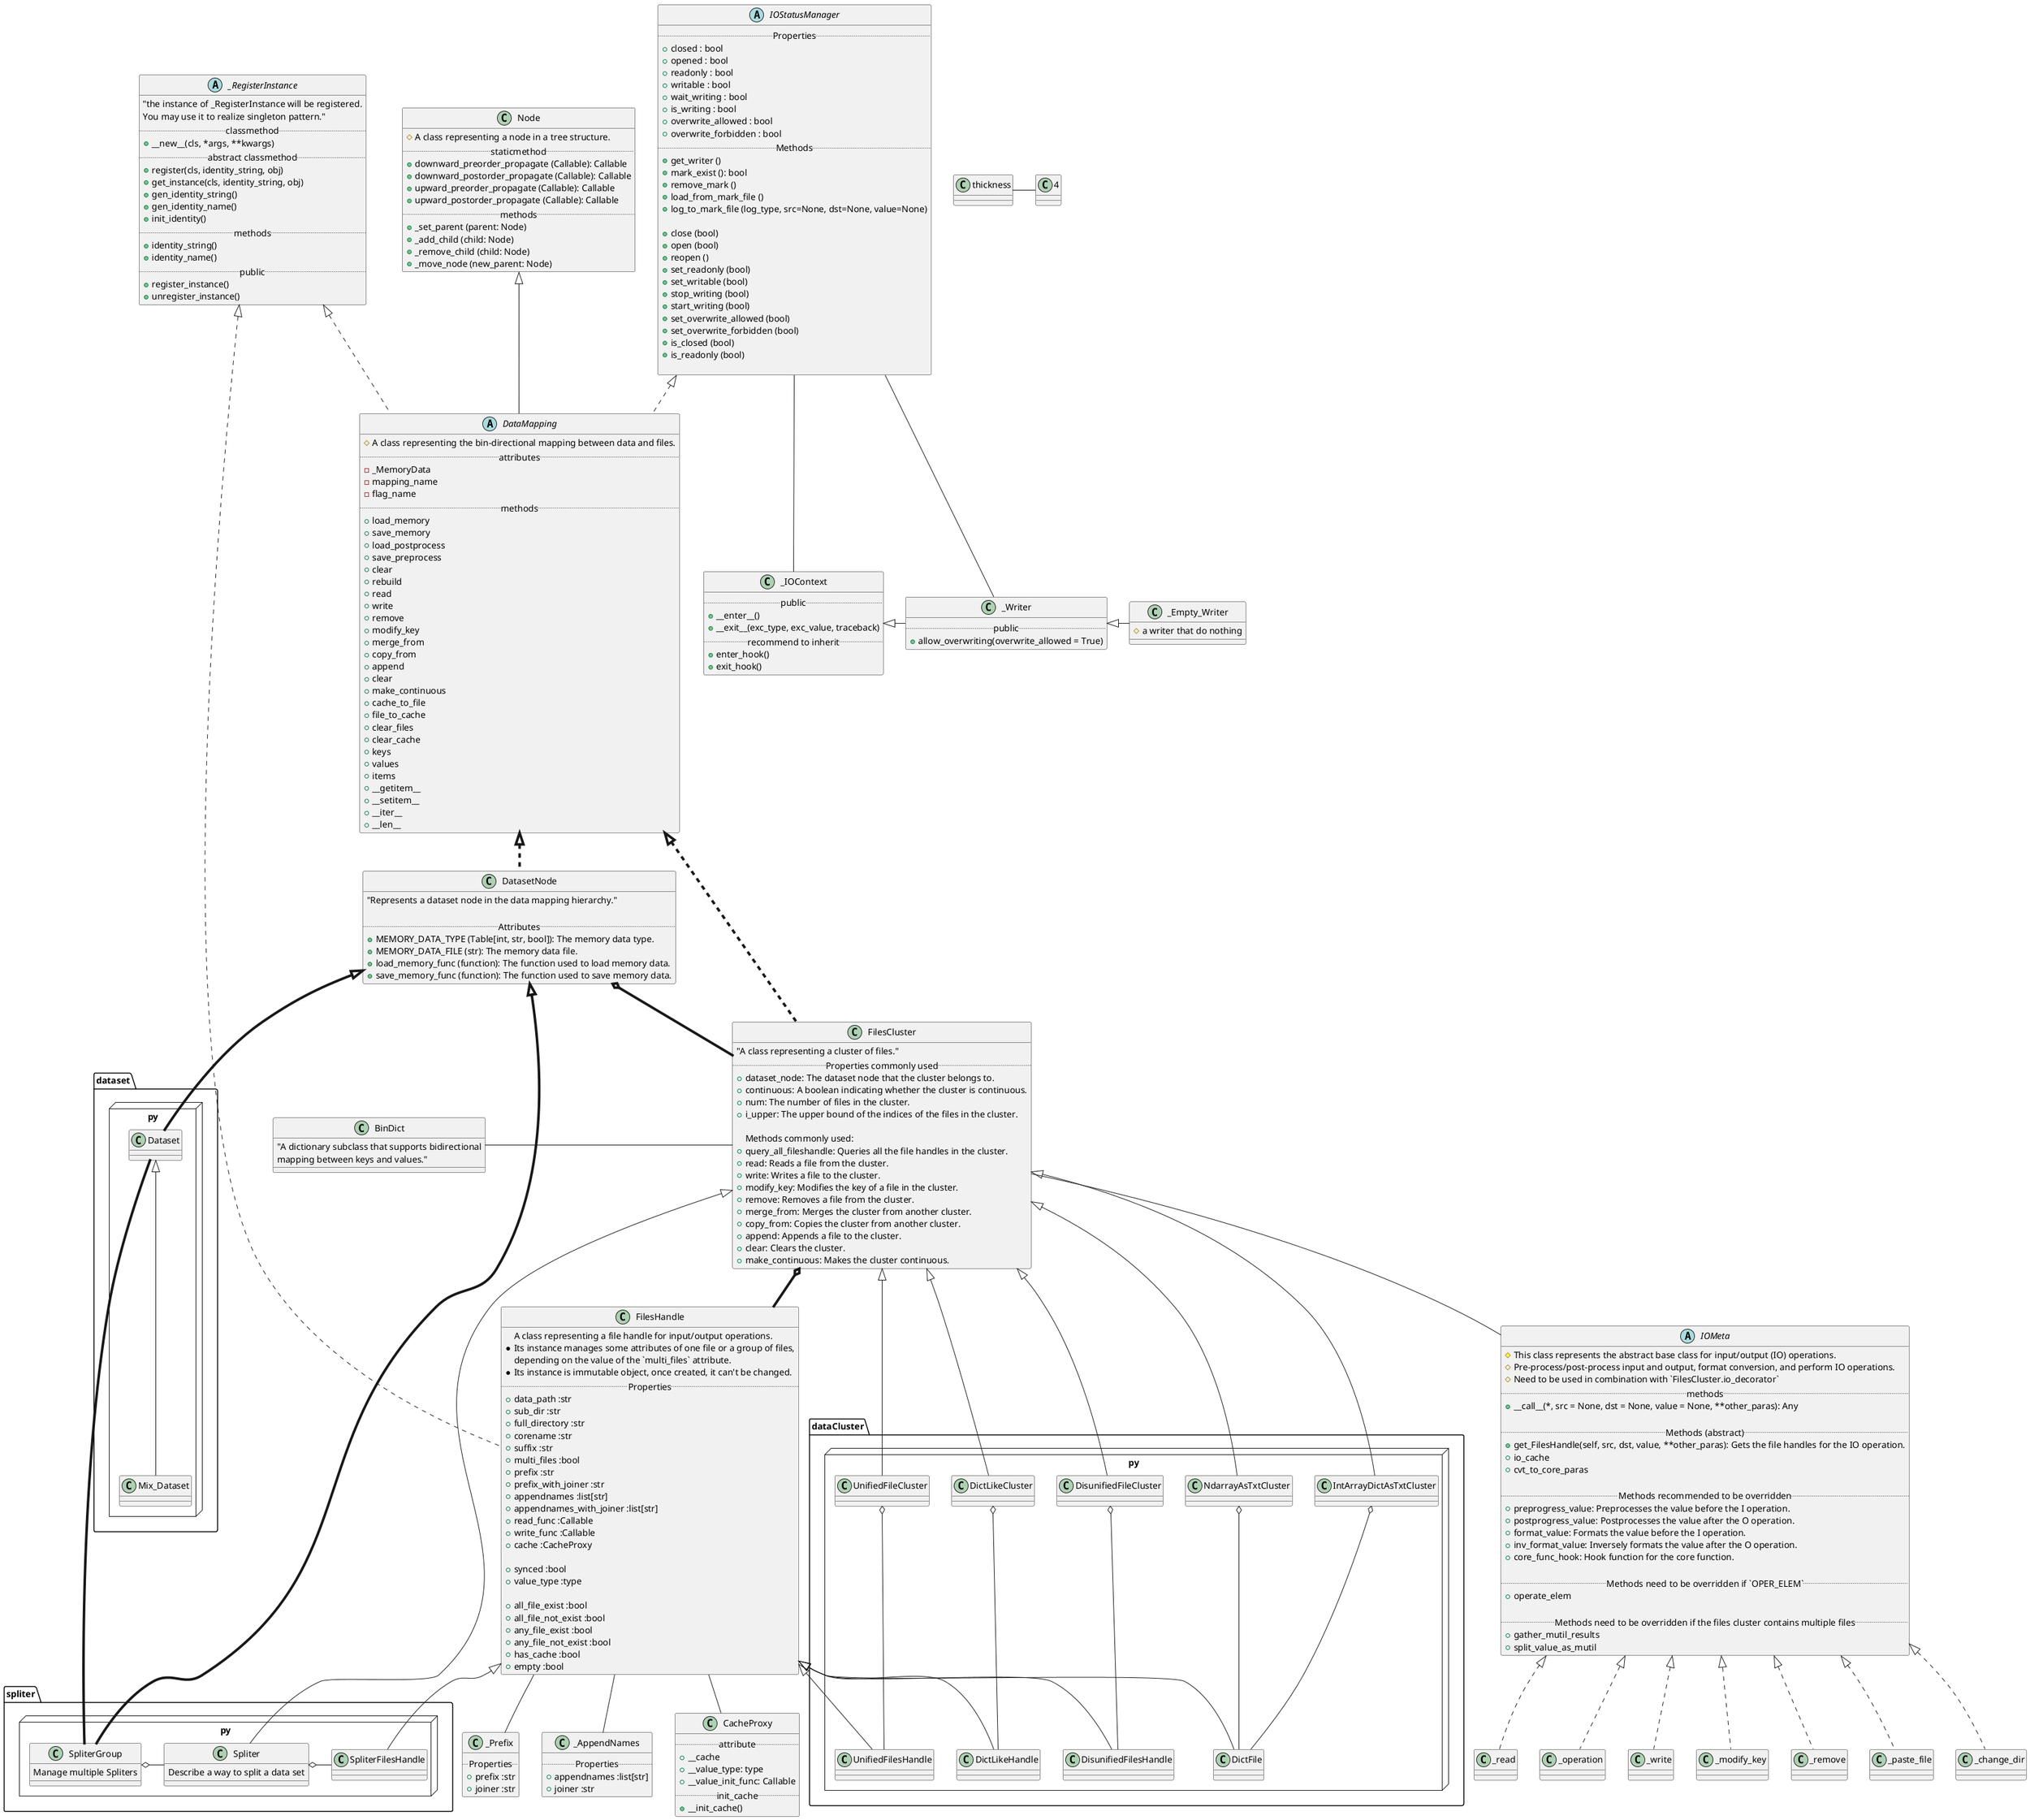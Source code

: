 @startuml DataUML

abstract class IOStatusManager{
    ..Properties..
    + closed : bool
    + opened : bool
    + readonly : bool
    + writable : bool
    + wait_writing : bool
    + is_writing : bool
    + overwrite_allowed : bool
    + overwrite_forbidden : bool
    ..Methods..
    + get_writer ()
    + mark_exist (): bool
    + remove_mark ()
    + load_from_mark_file ()
    + log_to_mark_file (log_type, src=None, dst=None, value=None)

    + close (bool)
    + open (bool)
    + reopen ()
    + set_readonly (bool)
    + set_writable (bool)
    + stop_writing (bool)
    + start_writing (bool)
    + set_overwrite_allowed (bool)
    + set_overwrite_forbidden (bool)
    + is_closed (bool) 
    + is_readonly (bool)
        
}

class _IOContext{
    ..public..
    + __enter__()
    + __exit__(exc_type, exc_value, traceback)
    ..recommend to inherit..
    + enter_hook()
    + exit_hook()
}

class _Writer{
    ..public..
    + allow_overwriting(overwrite_allowed = True)
}

class _Empty_Writer{
    # a writer that do nothing
}


abstract class _RegisterInstance{
    "the instance of _RegisterInstance will be registered.
    You may use it to realize singleton pattern."
    ..classmethod..
    + __new__(cls, *args, **kwargs)
    ..abstract classmethod..
    + register(cls, identity_string, obj)
    + get_instance(cls, identity_string, obj)
    + gen_identity_string()
    + gen_identity_name()
    + init_identity()
    ..methods..
    + identity_string()
    + identity_name()
    ..public..
    + register_instance()
    + unregister_instance()
}


class _Prefix{
    ..Properties..
    + prefix :str 
    + joiner :str 
}

class _AppendNames{
    ..Properties..
    + appendnames :list[str] 
    + joiner :str 
}

class CacheProxy{
    ..attribute..
    + __cache 
    + __value_type: type
    + __value_init_func: Callable
    ..init_cache..
    + __init_cache()
}    



class FilesHandle{
    A class representing a file handle for input/output operations. 
    * Its instance manages some attributes of one file or a group of files, 
    depending on the value of the `multi_files` attribute.
    * Its instance is immutable object, once created, it can't be changed.
    ..Properties..
    + data_path :str 
    + sub_dir :str 
    + full_directory :str 
    + corename :str 
    + suffix :str 
    + multi_files :bool 
    + prefix :str 
    + prefix_with_joiner :str 
    + appendnames :list[str] 
    + appendnames_with_joiner :list[str] 
    + read_func :Callable 
    + write_func :Callable 
    + cache :CacheProxy 

    + synced :bool 
    + value_type :type 

    + all_file_exist :bool 
    + all_file_not_exist :bool 
    + any_file_exist :bool 
    + any_file_not_exist :bool 
    + has_cache :bool 
    + empty :bool 
}

class BinDict{
    "A dictionary subclass that supports bidirectional 
    mapping between keys and values."
}

class Node{
    # A class representing a node in a tree structure.
    ..staticmethod..
    + downward_preorder_propagate (Callable): Callable
    + downward_postorder_propagate (Callable): Callable
    + upward_preorder_propagate (Callable): Callable
    + upward_postorder_propagate (Callable): Callable
    ..methods..
    + _set_parent (parent: Node)
    + _add_child (child: Node)
    + _remove_child (child: Node)
    + _move_node (new_parent: Node)
}

abstract class DataMapping{
    # A class representing the bin-directional mapping between data and files.
    ..attributes..
    - _MemoryData 
    - mapping_name
    - flag_name
    ..methods..
    + load_memory
    + save_memory
    + load_postprocess
    + save_preprocess
    + clear
    + rebuild
    + read
    + write
    + remove
    + modify_key
    + merge_from
    + copy_from
    + append
    + clear
    + make_continuous
    + cache_to_file
    + file_to_cache
    + clear_files
    + clear_cache
    + keys
    + values
    + items
    + __getitem__
    + __setitem__
    + __iter__
    + __len__
}

abstract class IOMeta{
    # This class represents the abstract base class for input/output (IO) operations.
    # Pre-process/post-process input and output, format conversion, and perform IO operations. 
    # Need to be used in combination with `FilesCluster.io_decorator`
    ..methods..
    + __call__(*, src = None, dst = None, value = None, **other_paras): Any
    
    ..Methods (abstract)..
    + get_FilesHandle(self, src, dst, value, **other_paras): Gets the file handles for the IO operation.
    + io_cache
    + cvt_to_core_paras

    ..Methods recommended to be overridden..
    + preprogress_value: Preprocesses the value before the I operation.
    + postprogress_value: Postprocesses the value after the O operation.
    + format_value: Formats the value before the I operation.
    + inv_format_value: Inversely formats the value after the O operation.
    + core_func_hook: Hook function for the core function.

    ..Methods need to be overridden if `OPER_ELEM`..
    + operate_elem

    ..Methods need to be overridden if the files cluster contains multiple files..
    + gather_mutil_results
    + split_value_as_mutil
}

class _read{

}

class _operation{}

class _write{}

class _modify_key{}

class _remove{}

class _paste_file{}

class _change_dir{}

class FilesCluster{
    "A class representing a cluster of files."
    ..Properties commonly used..
    + dataset_node: The dataset node that the cluster belongs to.
    + continuous: A boolean indicating whether the cluster is continuous.
    + num: The number of files in the cluster.
    + i_upper: The upper bound of the indices of the files in the cluster.

    Methods commonly used:
    + query_all_fileshandle: Queries all the file handles in the cluster.
    + read: Reads a file from the cluster.
    + write: Writes a file to the cluster.
    + modify_key: Modifies the key of a file in the cluster.
    + remove: Removes a file from the cluster.
    + merge_from: Merges the cluster from another cluster.
    + copy_from: Copies the cluster from another cluster.
    + append: Appends a file to the cluster.
    + clear: Clears the cluster.
    + make_continuous: Makes the cluster continuous.
}

class DatasetNode{
    "Represents a dataset node in the data mapping hierarchy."

    ..Attributes..
    + MEMORY_DATA_TYPE (Table[int, str, bool]): The memory data type.
    + MEMORY_DATA_FILE (str): The memory data file.
    + load_memory_func (function): The function used to load memory data.
    + save_memory_func (function): The function used to save memory data.
}

package "dataset.py" <<Node>>{
    class Dataset{}

    class Mix_Dataset{}
}

package "spliter.py" <<Node>>{
class SpliterFilesHandle{}

class Spliter{
    Describe a way to split a data set
}

class SpliterGroup{
    Manage multiple Spliters
}
}

package "dataCluster.py" <<Node>>{
class UnifiedFilesHandle{}
class UnifiedFileCluster{}
class DisunifiedFilesHandle{}
class DisunifiedFileCluster{}
class DictLikeHandle{}
class DictLikeCluster{}
class DictFile{}
class NdarrayAsTxtCluster{}
class IntArrayDictAsTxtCluster{}
}


thickness=4

IOStatusManager -- _IOContext
IOStatusManager -- _Writer

_IOContext <|-right- _Writer
_Writer <|-right- _Empty_Writer

_RegisterInstance<|..FilesHandle
FilesHandle -- _Prefix
FilesHandle -- _AppendNames
FilesHandle -- CacheProxy

Node <|-- DataMapping
IOStatusManager <|.. DataMapping
_RegisterInstance <|.. DataMapping

DataMapping <|.[thickness=4]. FilesCluster
FilesCluster o-[thickness=4]- FilesHandle
FilesCluster -- IOMeta
FilesCluster -left- BinDict
IOMeta <|.. _read
IOMeta <|.. _operation
IOMeta <|.. _write
IOMeta <|.. _modify_key
IOMeta <|.. _remove
IOMeta <|.. _paste_file
IOMeta <|.. _change_dir

DataMapping <|.[thickness=4]. DatasetNode
DatasetNode o-[thickness=4]- FilesCluster

DatasetNode <|-[thickness=4]- Dataset
DatasetNode <|-[thickness=4]- SpliterGroup
Dataset <|-- Mix_Dataset
Dataset -[thickness=4]- SpliterGroup

FilesHandle <|-- SpliterFilesHandle
FilesHandle <|-- UnifiedFilesHandle
FilesHandle <|-- DisunifiedFilesHandle 
FilesHandle <|-- DictLikeHandle
FilesHandle <|-- DictFile 

FilesCluster <|-- UnifiedFileCluster
FilesCluster <|-- DisunifiedFileCluster
FilesCluster <|-- DictLikeCluster
FilesCluster <|-- NdarrayAsTxtCluster
FilesCluster <|-- IntArrayDictAsTxtCluster
FilesCluster <|-- Spliter

UnifiedFileCluster o-- UnifiedFilesHandle
DisunifiedFileCluster o-- DisunifiedFilesHandle
DictLikeCluster o-- DictLikeHandle
NdarrayAsTxtCluster o-- DictFile
IntArrayDictAsTxtCluster o-- DictFile
Spliter o- SpliterFilesHandle

SpliterGroup o- Spliter

@enduml
